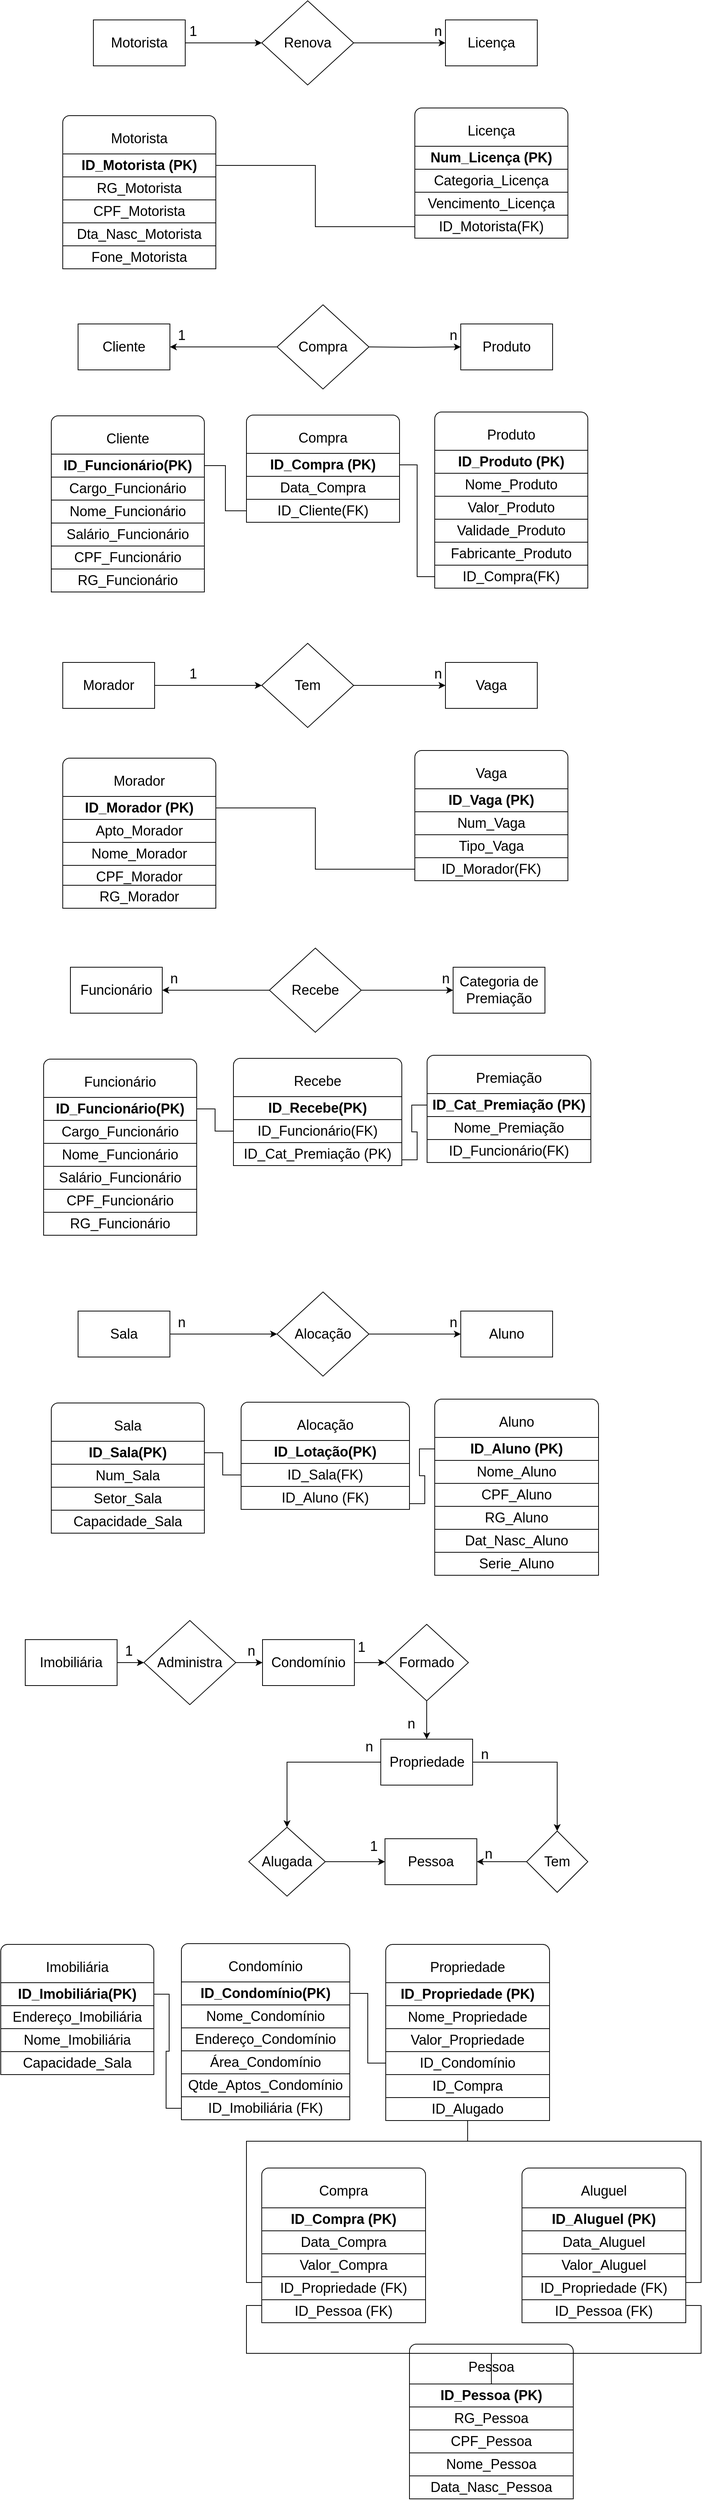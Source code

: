 <mxfile version="20.8.5" type="device"><diagram id="yc-bAd2j6T0Gb1hcPzrV" name="Página-1"><mxGraphModel dx="1363" dy="880" grid="1" gridSize="10" guides="1" tooltips="1" connect="1" arrows="1" fold="1" page="1" pageScale="1" pageWidth="827" pageHeight="1169" math="0" shadow="0"><root><mxCell id="0"/><mxCell id="1" parent="0"/><mxCell id="oJYGrLSjRAJ2tkIGQsOx-6" value="" style="edgeStyle=orthogonalEdgeStyle;rounded=0;orthogonalLoop=1;jettySize=auto;html=1;fontSize=18;" edge="1" parent="1" source="oJYGrLSjRAJ2tkIGQsOx-1" target="oJYGrLSjRAJ2tkIGQsOx-5"><mxGeometry relative="1" as="geometry"/></mxCell><mxCell id="oJYGrLSjRAJ2tkIGQsOx-1" value="&lt;font style=&quot;font-size: 18px;&quot;&gt;Motorista&lt;/font&gt;" style="rounded=0;whiteSpace=wrap;html=1;" vertex="1" parent="1"><mxGeometry x="140" y="165" width="120" height="60" as="geometry"/></mxCell><mxCell id="oJYGrLSjRAJ2tkIGQsOx-8" value="" style="edgeStyle=orthogonalEdgeStyle;rounded=0;orthogonalLoop=1;jettySize=auto;html=1;fontSize=18;" edge="1" parent="1" source="oJYGrLSjRAJ2tkIGQsOx-5" target="oJYGrLSjRAJ2tkIGQsOx-7"><mxGeometry relative="1" as="geometry"/></mxCell><mxCell id="oJYGrLSjRAJ2tkIGQsOx-5" value="&lt;font style=&quot;font-size: 18px;&quot;&gt;Renova&lt;/font&gt;" style="rhombus;whiteSpace=wrap;html=1;rounded=0;" vertex="1" parent="1"><mxGeometry x="360" y="140" width="120" height="110" as="geometry"/></mxCell><mxCell id="oJYGrLSjRAJ2tkIGQsOx-7" value="&lt;font style=&quot;font-size: 18px;&quot;&gt;Licença&lt;/font&gt;" style="whiteSpace=wrap;html=1;rounded=0;" vertex="1" parent="1"><mxGeometry x="600" y="165" width="120" height="60" as="geometry"/></mxCell><mxCell id="oJYGrLSjRAJ2tkIGQsOx-9" value="1" style="text;html=1;align=center;verticalAlign=middle;resizable=0;points=[];autosize=1;strokeColor=none;fillColor=none;fontSize=18;" vertex="1" parent="1"><mxGeometry x="255" y="160" width="30" height="40" as="geometry"/></mxCell><mxCell id="oJYGrLSjRAJ2tkIGQsOx-10" value="n" style="text;html=1;align=center;verticalAlign=middle;resizable=0;points=[];autosize=1;strokeColor=none;fillColor=none;fontSize=18;" vertex="1" parent="1"><mxGeometry x="575" y="160" width="30" height="40" as="geometry"/></mxCell><mxCell id="oJYGrLSjRAJ2tkIGQsOx-11" value="Motorista" style="rounded=1;whiteSpace=wrap;html=1;fontSize=18;" vertex="1" parent="1"><mxGeometry x="100" y="290" width="200" height="60" as="geometry"/></mxCell><mxCell id="oJYGrLSjRAJ2tkIGQsOx-24" style="edgeStyle=orthogonalEdgeStyle;rounded=0;orthogonalLoop=1;jettySize=auto;html=1;entryX=0;entryY=0.5;entryDx=0;entryDy=0;fontSize=18;endArrow=none;endFill=0;" edge="1" parent="1" source="oJYGrLSjRAJ2tkIGQsOx-12" target="oJYGrLSjRAJ2tkIGQsOx-22"><mxGeometry relative="1" as="geometry"/></mxCell><mxCell id="oJYGrLSjRAJ2tkIGQsOx-12" value="&lt;b&gt;ID_Motorista (PK)&lt;/b&gt;" style="rounded=0;whiteSpace=wrap;html=1;fontSize=18;" vertex="1" parent="1"><mxGeometry x="100" y="340" width="200" height="30" as="geometry"/></mxCell><mxCell id="oJYGrLSjRAJ2tkIGQsOx-13" value="RG_Motorista" style="rounded=0;whiteSpace=wrap;html=1;fontSize=18;" vertex="1" parent="1"><mxGeometry x="100" y="370" width="200" height="30" as="geometry"/></mxCell><mxCell id="oJYGrLSjRAJ2tkIGQsOx-14" value="CPF_Motorista" style="rounded=0;whiteSpace=wrap;html=1;fontSize=18;" vertex="1" parent="1"><mxGeometry x="100" y="400" width="200" height="30" as="geometry"/></mxCell><mxCell id="oJYGrLSjRAJ2tkIGQsOx-15" value="Dta_Nasc_Motorista" style="rounded=0;whiteSpace=wrap;html=1;fontSize=18;" vertex="1" parent="1"><mxGeometry x="100" y="430" width="200" height="30" as="geometry"/></mxCell><mxCell id="oJYGrLSjRAJ2tkIGQsOx-16" value="Fone_Motorista" style="rounded=0;whiteSpace=wrap;html=1;fontSize=18;" vertex="1" parent="1"><mxGeometry x="100" y="460" width="200" height="30" as="geometry"/></mxCell><mxCell id="oJYGrLSjRAJ2tkIGQsOx-18" value="Licença" style="rounded=1;whiteSpace=wrap;html=1;fontSize=18;" vertex="1" parent="1"><mxGeometry x="560" y="280" width="200" height="60" as="geometry"/></mxCell><mxCell id="oJYGrLSjRAJ2tkIGQsOx-19" value="&lt;b&gt;Num_Licença (PK)&lt;/b&gt;" style="rounded=0;whiteSpace=wrap;html=1;fontSize=18;" vertex="1" parent="1"><mxGeometry x="560" y="330" width="200" height="30" as="geometry"/></mxCell><mxCell id="oJYGrLSjRAJ2tkIGQsOx-20" value="Categoria_Licença" style="rounded=0;whiteSpace=wrap;html=1;fontSize=18;" vertex="1" parent="1"><mxGeometry x="560" y="360" width="200" height="30" as="geometry"/></mxCell><mxCell id="oJYGrLSjRAJ2tkIGQsOx-21" value="Vencimento_Licença" style="rounded=0;whiteSpace=wrap;html=1;fontSize=18;" vertex="1" parent="1"><mxGeometry x="560" y="390" width="200" height="30" as="geometry"/></mxCell><mxCell id="oJYGrLSjRAJ2tkIGQsOx-22" value="ID_Motorista(FK)" style="rounded=0;whiteSpace=wrap;html=1;fontSize=18;" vertex="1" parent="1"><mxGeometry x="560" y="420" width="200" height="30" as="geometry"/></mxCell><mxCell id="oJYGrLSjRAJ2tkIGQsOx-25" value="" style="edgeStyle=orthogonalEdgeStyle;rounded=0;orthogonalLoop=1;jettySize=auto;html=1;fontSize=18;" edge="1" parent="1" source="oJYGrLSjRAJ2tkIGQsOx-26" target="oJYGrLSjRAJ2tkIGQsOx-28"><mxGeometry relative="1" as="geometry"/></mxCell><mxCell id="oJYGrLSjRAJ2tkIGQsOx-26" value="&lt;font style=&quot;font-size: 18px;&quot;&gt;Morador&lt;/font&gt;" style="rounded=0;whiteSpace=wrap;html=1;" vertex="1" parent="1"><mxGeometry x="100" y="1004" width="120" height="60" as="geometry"/></mxCell><mxCell id="oJYGrLSjRAJ2tkIGQsOx-27" value="" style="edgeStyle=orthogonalEdgeStyle;rounded=0;orthogonalLoop=1;jettySize=auto;html=1;fontSize=18;" edge="1" parent="1" source="oJYGrLSjRAJ2tkIGQsOx-28" target="oJYGrLSjRAJ2tkIGQsOx-29"><mxGeometry relative="1" as="geometry"/></mxCell><mxCell id="oJYGrLSjRAJ2tkIGQsOx-28" value="&lt;font style=&quot;font-size: 18px;&quot;&gt;Tem&lt;/font&gt;" style="rhombus;whiteSpace=wrap;html=1;rounded=0;" vertex="1" parent="1"><mxGeometry x="360" y="979" width="120" height="110" as="geometry"/></mxCell><mxCell id="oJYGrLSjRAJ2tkIGQsOx-29" value="&lt;font style=&quot;font-size: 18px;&quot;&gt;Vaga&lt;/font&gt;" style="whiteSpace=wrap;html=1;rounded=0;" vertex="1" parent="1"><mxGeometry x="600" y="1004" width="120" height="60" as="geometry"/></mxCell><mxCell id="oJYGrLSjRAJ2tkIGQsOx-30" value="1" style="text;html=1;align=center;verticalAlign=middle;resizable=0;points=[];autosize=1;strokeColor=none;fillColor=none;fontSize=18;" vertex="1" parent="1"><mxGeometry x="255" y="999" width="30" height="40" as="geometry"/></mxCell><mxCell id="oJYGrLSjRAJ2tkIGQsOx-31" value="n" style="text;html=1;align=center;verticalAlign=middle;resizable=0;points=[];autosize=1;strokeColor=none;fillColor=none;fontSize=18;" vertex="1" parent="1"><mxGeometry x="575" y="999" width="30" height="40" as="geometry"/></mxCell><mxCell id="oJYGrLSjRAJ2tkIGQsOx-32" value="Morador" style="rounded=1;whiteSpace=wrap;html=1;fontSize=18;" vertex="1" parent="1"><mxGeometry x="100" y="1129" width="200" height="60" as="geometry"/></mxCell><mxCell id="oJYGrLSjRAJ2tkIGQsOx-33" style="edgeStyle=orthogonalEdgeStyle;rounded=0;orthogonalLoop=1;jettySize=auto;html=1;entryX=0;entryY=0.5;entryDx=0;entryDy=0;fontSize=18;endArrow=none;endFill=0;" edge="1" parent="1" source="oJYGrLSjRAJ2tkIGQsOx-34" target="oJYGrLSjRAJ2tkIGQsOx-43"><mxGeometry relative="1" as="geometry"/></mxCell><mxCell id="oJYGrLSjRAJ2tkIGQsOx-34" value="&lt;b&gt;ID_Morador (PK)&lt;/b&gt;" style="rounded=0;whiteSpace=wrap;html=1;fontSize=18;" vertex="1" parent="1"><mxGeometry x="100" y="1179" width="200" height="30" as="geometry"/></mxCell><mxCell id="oJYGrLSjRAJ2tkIGQsOx-35" value="Apto_Morador" style="rounded=0;whiteSpace=wrap;html=1;fontSize=18;" vertex="1" parent="1"><mxGeometry x="100" y="1209" width="200" height="30" as="geometry"/></mxCell><mxCell id="oJYGrLSjRAJ2tkIGQsOx-36" value="Nome_Morador" style="rounded=0;whiteSpace=wrap;html=1;fontSize=18;" vertex="1" parent="1"><mxGeometry x="100" y="1239" width="200" height="30" as="geometry"/></mxCell><mxCell id="oJYGrLSjRAJ2tkIGQsOx-37" value="CPF_Morador" style="rounded=0;whiteSpace=wrap;html=1;fontSize=18;" vertex="1" parent="1"><mxGeometry x="100" y="1269" width="200" height="30" as="geometry"/></mxCell><mxCell id="oJYGrLSjRAJ2tkIGQsOx-39" value="Vaga" style="rounded=1;whiteSpace=wrap;html=1;fontSize=18;" vertex="1" parent="1"><mxGeometry x="560" y="1119" width="200" height="60" as="geometry"/></mxCell><mxCell id="oJYGrLSjRAJ2tkIGQsOx-40" value="&lt;b&gt;ID_Vaga (PK)&lt;/b&gt;" style="rounded=0;whiteSpace=wrap;html=1;fontSize=18;" vertex="1" parent="1"><mxGeometry x="560" y="1169" width="200" height="30" as="geometry"/></mxCell><mxCell id="oJYGrLSjRAJ2tkIGQsOx-41" value="Num_Vaga" style="rounded=0;whiteSpace=wrap;html=1;fontSize=18;" vertex="1" parent="1"><mxGeometry x="560" y="1199" width="200" height="30" as="geometry"/></mxCell><mxCell id="oJYGrLSjRAJ2tkIGQsOx-42" value="Tipo_Vaga" style="rounded=0;whiteSpace=wrap;html=1;fontSize=18;" vertex="1" parent="1"><mxGeometry x="560" y="1229" width="200" height="30" as="geometry"/></mxCell><mxCell id="oJYGrLSjRAJ2tkIGQsOx-43" value="ID_Morador(FK)" style="rounded=0;whiteSpace=wrap;html=1;fontSize=18;" vertex="1" parent="1"><mxGeometry x="560" y="1259" width="200" height="30" as="geometry"/></mxCell><mxCell id="oJYGrLSjRAJ2tkIGQsOx-46" value="RG_Morador" style="rounded=0;whiteSpace=wrap;html=1;fontSize=18;" vertex="1" parent="1"><mxGeometry x="100" y="1295" width="200" height="30" as="geometry"/></mxCell><mxCell id="oJYGrLSjRAJ2tkIGQsOx-66" value="" style="edgeStyle=orthogonalEdgeStyle;rounded=0;orthogonalLoop=1;jettySize=auto;html=1;fontSize=18;startArrow=classic;startFill=1;endArrow=none;endFill=0;" edge="1" parent="1" source="oJYGrLSjRAJ2tkIGQsOx-67" target="oJYGrLSjRAJ2tkIGQsOx-69"><mxGeometry relative="1" as="geometry"/></mxCell><mxCell id="oJYGrLSjRAJ2tkIGQsOx-67" value="&lt;font style=&quot;font-size: 18px;&quot;&gt;Funcionário&lt;/font&gt;" style="rounded=0;whiteSpace=wrap;html=1;" vertex="1" parent="1"><mxGeometry x="110" y="1402" width="120" height="60" as="geometry"/></mxCell><mxCell id="oJYGrLSjRAJ2tkIGQsOx-68" value="" style="edgeStyle=orthogonalEdgeStyle;rounded=0;orthogonalLoop=1;jettySize=auto;html=1;fontSize=18;" edge="1" parent="1" source="oJYGrLSjRAJ2tkIGQsOx-69" target="oJYGrLSjRAJ2tkIGQsOx-70"><mxGeometry relative="1" as="geometry"/></mxCell><mxCell id="oJYGrLSjRAJ2tkIGQsOx-69" value="&lt;span style=&quot;font-size: 18px;&quot;&gt;Recebe&lt;/span&gt;" style="rhombus;whiteSpace=wrap;html=1;rounded=0;" vertex="1" parent="1"><mxGeometry x="370" y="1377" width="120" height="110" as="geometry"/></mxCell><mxCell id="oJYGrLSjRAJ2tkIGQsOx-70" value="&lt;font style=&quot;font-size: 18px;&quot;&gt;Categoria de Premiação&lt;/font&gt;" style="whiteSpace=wrap;html=1;rounded=0;" vertex="1" parent="1"><mxGeometry x="610" y="1402" width="120" height="60" as="geometry"/></mxCell><mxCell id="oJYGrLSjRAJ2tkIGQsOx-71" value="n" style="text;html=1;align=center;verticalAlign=middle;resizable=0;points=[];autosize=1;strokeColor=none;fillColor=none;fontSize=18;" vertex="1" parent="1"><mxGeometry x="230" y="1397" width="30" height="40" as="geometry"/></mxCell><mxCell id="oJYGrLSjRAJ2tkIGQsOx-72" value="n" style="text;html=1;align=center;verticalAlign=middle;resizable=0;points=[];autosize=1;strokeColor=none;fillColor=none;fontSize=18;" vertex="1" parent="1"><mxGeometry x="585" y="1397" width="30" height="40" as="geometry"/></mxCell><mxCell id="oJYGrLSjRAJ2tkIGQsOx-73" value="Funcionário" style="rounded=1;whiteSpace=wrap;html=1;fontSize=18;" vertex="1" parent="1"><mxGeometry x="75" y="1522" width="200" height="60" as="geometry"/></mxCell><mxCell id="oJYGrLSjRAJ2tkIGQsOx-96" style="edgeStyle=orthogonalEdgeStyle;rounded=0;orthogonalLoop=1;jettySize=auto;html=1;fontSize=18;endArrow=none;endFill=0;" edge="1" parent="1" source="oJYGrLSjRAJ2tkIGQsOx-75" target="oJYGrLSjRAJ2tkIGQsOx-92"><mxGeometry relative="1" as="geometry"/></mxCell><mxCell id="oJYGrLSjRAJ2tkIGQsOx-75" value="&lt;b&gt;ID_Funcionário(PK)&lt;/b&gt;" style="rounded=0;whiteSpace=wrap;html=1;fontSize=18;" vertex="1" parent="1"><mxGeometry x="75" y="1572" width="200" height="30" as="geometry"/></mxCell><mxCell id="oJYGrLSjRAJ2tkIGQsOx-76" value="Cargo_Funcionário" style="rounded=0;whiteSpace=wrap;html=1;fontSize=18;" vertex="1" parent="1"><mxGeometry x="75" y="1602" width="200" height="30" as="geometry"/></mxCell><mxCell id="oJYGrLSjRAJ2tkIGQsOx-77" value="Nome_Funcionário" style="rounded=0;whiteSpace=wrap;html=1;fontSize=18;" vertex="1" parent="1"><mxGeometry x="75" y="1632" width="200" height="30" as="geometry"/></mxCell><mxCell id="oJYGrLSjRAJ2tkIGQsOx-78" value="Salário_Funcionário" style="rounded=0;whiteSpace=wrap;html=1;fontSize=18;" vertex="1" parent="1"><mxGeometry x="75" y="1662" width="200" height="30" as="geometry"/></mxCell><mxCell id="oJYGrLSjRAJ2tkIGQsOx-79" value="Premiação" style="rounded=1;whiteSpace=wrap;html=1;fontSize=18;" vertex="1" parent="1"><mxGeometry x="576" y="1517" width="214" height="60" as="geometry"/></mxCell><mxCell id="oJYGrLSjRAJ2tkIGQsOx-126" style="edgeStyle=orthogonalEdgeStyle;rounded=0;orthogonalLoop=1;jettySize=auto;html=1;entryX=1;entryY=0.75;entryDx=0;entryDy=0;fontSize=18;startArrow=none;startFill=0;endArrow=none;endFill=0;" edge="1" parent="1" source="oJYGrLSjRAJ2tkIGQsOx-80" target="oJYGrLSjRAJ2tkIGQsOx-93"><mxGeometry relative="1" as="geometry"/></mxCell><mxCell id="oJYGrLSjRAJ2tkIGQsOx-80" value="&lt;b&gt;ID_Cat_Premiação (PK)&lt;/b&gt;" style="rounded=0;whiteSpace=wrap;html=1;fontSize=18;" vertex="1" parent="1"><mxGeometry x="576" y="1567" width="214" height="30" as="geometry"/></mxCell><mxCell id="oJYGrLSjRAJ2tkIGQsOx-81" value="Nome_Premiação" style="rounded=0;whiteSpace=wrap;html=1;fontSize=18;" vertex="1" parent="1"><mxGeometry x="576" y="1597" width="214" height="30" as="geometry"/></mxCell><mxCell id="oJYGrLSjRAJ2tkIGQsOx-83" value="ID_Funcionário(FK)" style="rounded=0;whiteSpace=wrap;html=1;fontSize=18;" vertex="1" parent="1"><mxGeometry x="576" y="1627" width="214" height="30" as="geometry"/></mxCell><mxCell id="oJYGrLSjRAJ2tkIGQsOx-85" value="RG_Funcionário" style="rounded=0;whiteSpace=wrap;html=1;fontSize=18;" vertex="1" parent="1"><mxGeometry x="75" y="1722" width="200" height="30" as="geometry"/></mxCell><mxCell id="oJYGrLSjRAJ2tkIGQsOx-86" value="CPF_Funcionário" style="rounded=0;whiteSpace=wrap;html=1;fontSize=18;" vertex="1" parent="1"><mxGeometry x="75" y="1692" width="200" height="30" as="geometry"/></mxCell><mxCell id="oJYGrLSjRAJ2tkIGQsOx-88" value="Recebe" style="rounded=1;whiteSpace=wrap;html=1;fontSize=18;" vertex="1" parent="1"><mxGeometry x="323" y="1521" width="220" height="60" as="geometry"/></mxCell><mxCell id="oJYGrLSjRAJ2tkIGQsOx-91" value="&lt;b&gt;ID_Recebe(PK)&lt;/b&gt;" style="rounded=0;whiteSpace=wrap;html=1;fontSize=18;" vertex="1" parent="1"><mxGeometry x="323" y="1571" width="220" height="30" as="geometry"/></mxCell><mxCell id="oJYGrLSjRAJ2tkIGQsOx-92" value="ID_Funcionário(FK)" style="rounded=0;whiteSpace=wrap;html=1;fontSize=18;" vertex="1" parent="1"><mxGeometry x="323" y="1601" width="220" height="30" as="geometry"/></mxCell><mxCell id="oJYGrLSjRAJ2tkIGQsOx-93" value="&lt;span style=&quot;border-color: var(--border-color);&quot;&gt;ID_Cat_Premiação (PK)&lt;/span&gt;" style="rounded=0;whiteSpace=wrap;html=1;fontSize=18;" vertex="1" parent="1"><mxGeometry x="323" y="1631" width="220" height="30" as="geometry"/></mxCell><mxCell id="oJYGrLSjRAJ2tkIGQsOx-95" style="edgeStyle=orthogonalEdgeStyle;rounded=0;orthogonalLoop=1;jettySize=auto;html=1;exitX=0;exitY=0.25;exitDx=0;exitDy=0;entryX=0;entryY=0.5;entryDx=0;entryDy=0;fontSize=18;endArrow=none;endFill=0;" edge="1" parent="1" source="oJYGrLSjRAJ2tkIGQsOx-92" target="oJYGrLSjRAJ2tkIGQsOx-92"><mxGeometry relative="1" as="geometry"/></mxCell><mxCell id="oJYGrLSjRAJ2tkIGQsOx-99" value="" style="edgeStyle=orthogonalEdgeStyle;rounded=0;orthogonalLoop=1;jettySize=auto;html=1;fontSize=18;startArrow=classic;startFill=1;endArrow=none;endFill=0;" edge="1" parent="1" source="oJYGrLSjRAJ2tkIGQsOx-100"><mxGeometry relative="1" as="geometry"><mxPoint x="380" y="592" as="targetPoint"/></mxGeometry></mxCell><mxCell id="oJYGrLSjRAJ2tkIGQsOx-100" value="&lt;font style=&quot;font-size: 18px;&quot;&gt;Cliente&lt;/font&gt;" style="rounded=0;whiteSpace=wrap;html=1;" vertex="1" parent="1"><mxGeometry x="120" y="562" width="120" height="60" as="geometry"/></mxCell><mxCell id="oJYGrLSjRAJ2tkIGQsOx-101" value="" style="edgeStyle=orthogonalEdgeStyle;rounded=0;orthogonalLoop=1;jettySize=auto;html=1;fontSize=18;" edge="1" parent="1" target="oJYGrLSjRAJ2tkIGQsOx-102"><mxGeometry relative="1" as="geometry"><mxPoint x="500" y="592" as="sourcePoint"/></mxGeometry></mxCell><mxCell id="oJYGrLSjRAJ2tkIGQsOx-102" value="&lt;font style=&quot;font-size: 18px;&quot;&gt;Produto&lt;/font&gt;" style="whiteSpace=wrap;html=1;rounded=0;" vertex="1" parent="1"><mxGeometry x="620" y="562" width="120" height="60" as="geometry"/></mxCell><mxCell id="oJYGrLSjRAJ2tkIGQsOx-103" value="1" style="text;html=1;align=center;verticalAlign=middle;resizable=0;points=[];autosize=1;strokeColor=none;fillColor=none;fontSize=18;" vertex="1" parent="1"><mxGeometry x="240" y="557" width="30" height="40" as="geometry"/></mxCell><mxCell id="oJYGrLSjRAJ2tkIGQsOx-104" value="n" style="text;html=1;align=center;verticalAlign=middle;resizable=0;points=[];autosize=1;strokeColor=none;fillColor=none;fontSize=18;" vertex="1" parent="1"><mxGeometry x="595" y="557" width="30" height="40" as="geometry"/></mxCell><mxCell id="oJYGrLSjRAJ2tkIGQsOx-105" value="Cliente" style="rounded=1;whiteSpace=wrap;html=1;fontSize=18;" vertex="1" parent="1"><mxGeometry x="85" y="682" width="200" height="60" as="geometry"/></mxCell><mxCell id="oJYGrLSjRAJ2tkIGQsOx-132" style="edgeStyle=orthogonalEdgeStyle;rounded=0;orthogonalLoop=1;jettySize=auto;html=1;entryX=0;entryY=0.5;entryDx=0;entryDy=0;fontSize=18;startArrow=none;startFill=0;endArrow=none;endFill=0;" edge="1" parent="1" source="oJYGrLSjRAJ2tkIGQsOx-107" target="oJYGrLSjRAJ2tkIGQsOx-121"><mxGeometry relative="1" as="geometry"/></mxCell><mxCell id="oJYGrLSjRAJ2tkIGQsOx-107" value="&lt;b&gt;ID_Funcionário(PK)&lt;/b&gt;" style="rounded=0;whiteSpace=wrap;html=1;fontSize=18;" vertex="1" parent="1"><mxGeometry x="85" y="732" width="200" height="30" as="geometry"/></mxCell><mxCell id="oJYGrLSjRAJ2tkIGQsOx-108" value="Cargo_Funcionário" style="rounded=0;whiteSpace=wrap;html=1;fontSize=18;" vertex="1" parent="1"><mxGeometry x="85" y="762" width="200" height="30" as="geometry"/></mxCell><mxCell id="oJYGrLSjRAJ2tkIGQsOx-109" value="Nome_Funcionário" style="rounded=0;whiteSpace=wrap;html=1;fontSize=18;" vertex="1" parent="1"><mxGeometry x="85" y="792" width="200" height="30" as="geometry"/></mxCell><mxCell id="oJYGrLSjRAJ2tkIGQsOx-110" value="Salário_Funcionário" style="rounded=0;whiteSpace=wrap;html=1;fontSize=18;" vertex="1" parent="1"><mxGeometry x="85" y="822" width="200" height="30" as="geometry"/></mxCell><mxCell id="oJYGrLSjRAJ2tkIGQsOx-111" value="Produto" style="rounded=1;whiteSpace=wrap;html=1;fontSize=18;" vertex="1" parent="1"><mxGeometry x="586" y="677" width="200" height="60" as="geometry"/></mxCell><mxCell id="oJYGrLSjRAJ2tkIGQsOx-113" value="&lt;b&gt;ID_Produto (PK)&lt;/b&gt;" style="rounded=0;whiteSpace=wrap;html=1;fontSize=18;" vertex="1" parent="1"><mxGeometry x="586" y="727" width="200" height="30" as="geometry"/></mxCell><mxCell id="oJYGrLSjRAJ2tkIGQsOx-114" value="Nome_Produto" style="rounded=0;whiteSpace=wrap;html=1;fontSize=18;" vertex="1" parent="1"><mxGeometry x="586" y="757" width="200" height="30" as="geometry"/></mxCell><mxCell id="oJYGrLSjRAJ2tkIGQsOx-115" value="Valor_Produto" style="rounded=0;whiteSpace=wrap;html=1;fontSize=18;" vertex="1" parent="1"><mxGeometry x="586" y="787" width="200" height="30" as="geometry"/></mxCell><mxCell id="oJYGrLSjRAJ2tkIGQsOx-116" value="RG_Funcionário" style="rounded=0;whiteSpace=wrap;html=1;fontSize=18;" vertex="1" parent="1"><mxGeometry x="85" y="882" width="200" height="30" as="geometry"/></mxCell><mxCell id="oJYGrLSjRAJ2tkIGQsOx-117" value="CPF_Funcionário" style="rounded=0;whiteSpace=wrap;html=1;fontSize=18;" vertex="1" parent="1"><mxGeometry x="85" y="852" width="200" height="30" as="geometry"/></mxCell><mxCell id="oJYGrLSjRAJ2tkIGQsOx-118" value="Compra" style="rounded=1;whiteSpace=wrap;html=1;fontSize=18;" vertex="1" parent="1"><mxGeometry x="340" y="681" width="200" height="60" as="geometry"/></mxCell><mxCell id="oJYGrLSjRAJ2tkIGQsOx-133" style="edgeStyle=orthogonalEdgeStyle;rounded=0;orthogonalLoop=1;jettySize=auto;html=1;entryX=0;entryY=0.5;entryDx=0;entryDy=0;fontSize=18;startArrow=none;startFill=0;endArrow=none;endFill=0;" edge="1" parent="1" source="oJYGrLSjRAJ2tkIGQsOx-119" target="oJYGrLSjRAJ2tkIGQsOx-131"><mxGeometry relative="1" as="geometry"/></mxCell><mxCell id="oJYGrLSjRAJ2tkIGQsOx-119" value="&lt;b&gt;ID_Compra (PK)&lt;/b&gt;" style="rounded=0;whiteSpace=wrap;html=1;fontSize=18;" vertex="1" parent="1"><mxGeometry x="340" y="731" width="200" height="30" as="geometry"/></mxCell><mxCell id="oJYGrLSjRAJ2tkIGQsOx-120" value="Data_Compra" style="rounded=0;whiteSpace=wrap;html=1;fontSize=18;" vertex="1" parent="1"><mxGeometry x="340" y="761" width="200" height="30" as="geometry"/></mxCell><mxCell id="oJYGrLSjRAJ2tkIGQsOx-121" value="ID_Cliente(FK)" style="rounded=0;whiteSpace=wrap;html=1;fontSize=18;" vertex="1" parent="1"><mxGeometry x="340" y="791" width="200" height="30" as="geometry"/></mxCell><mxCell id="oJYGrLSjRAJ2tkIGQsOx-122" style="edgeStyle=orthogonalEdgeStyle;rounded=0;orthogonalLoop=1;jettySize=auto;html=1;exitX=0;exitY=0.25;exitDx=0;exitDy=0;entryX=0;entryY=0.5;entryDx=0;entryDy=0;fontSize=18;endArrow=none;endFill=0;" edge="1" parent="1" source="oJYGrLSjRAJ2tkIGQsOx-120" target="oJYGrLSjRAJ2tkIGQsOx-120"><mxGeometry relative="1" as="geometry"/></mxCell><mxCell id="oJYGrLSjRAJ2tkIGQsOx-123" value="&lt;span style=&quot;font-size: 18px;&quot;&gt;Compra&lt;/span&gt;" style="rhombus;whiteSpace=wrap;html=1;rounded=0;" vertex="1" parent="1"><mxGeometry x="380" y="537" width="120" height="110" as="geometry"/></mxCell><mxCell id="oJYGrLSjRAJ2tkIGQsOx-127" value="Validade_Produto" style="rounded=0;whiteSpace=wrap;html=1;fontSize=18;" vertex="1" parent="1"><mxGeometry x="586" y="817" width="200" height="30" as="geometry"/></mxCell><mxCell id="oJYGrLSjRAJ2tkIGQsOx-128" value="Fabricante_Produto" style="rounded=0;whiteSpace=wrap;html=1;fontSize=18;" vertex="1" parent="1"><mxGeometry x="586" y="847" width="200" height="30" as="geometry"/></mxCell><mxCell id="oJYGrLSjRAJ2tkIGQsOx-131" value="ID_Compra(FK)" style="rounded=0;whiteSpace=wrap;html=1;fontSize=18;" vertex="1" parent="1"><mxGeometry x="586" y="877" width="200" height="30" as="geometry"/></mxCell><mxCell id="oJYGrLSjRAJ2tkIGQsOx-134" value="" style="edgeStyle=orthogonalEdgeStyle;rounded=0;orthogonalLoop=1;jettySize=auto;html=1;fontSize=18;startArrow=none;startFill=0;endArrow=classic;endFill=1;" edge="1" parent="1" source="oJYGrLSjRAJ2tkIGQsOx-135" target="oJYGrLSjRAJ2tkIGQsOx-137"><mxGeometry relative="1" as="geometry"/></mxCell><mxCell id="oJYGrLSjRAJ2tkIGQsOx-135" value="&lt;font style=&quot;font-size: 18px;&quot;&gt;Sala&lt;/font&gt;" style="rounded=0;whiteSpace=wrap;html=1;" vertex="1" parent="1"><mxGeometry x="120" y="1851" width="120" height="60" as="geometry"/></mxCell><mxCell id="oJYGrLSjRAJ2tkIGQsOx-136" value="" style="edgeStyle=orthogonalEdgeStyle;rounded=0;orthogonalLoop=1;jettySize=auto;html=1;fontSize=18;" edge="1" parent="1" source="oJYGrLSjRAJ2tkIGQsOx-137" target="oJYGrLSjRAJ2tkIGQsOx-138"><mxGeometry relative="1" as="geometry"/></mxCell><mxCell id="oJYGrLSjRAJ2tkIGQsOx-137" value="&lt;span style=&quot;font-size: 18px;&quot;&gt;Alocação&lt;/span&gt;" style="rhombus;whiteSpace=wrap;html=1;rounded=0;" vertex="1" parent="1"><mxGeometry x="380" y="1826" width="120" height="110" as="geometry"/></mxCell><mxCell id="oJYGrLSjRAJ2tkIGQsOx-138" value="&lt;font style=&quot;font-size: 18px;&quot;&gt;Aluno&lt;/font&gt;" style="whiteSpace=wrap;html=1;rounded=0;" vertex="1" parent="1"><mxGeometry x="620" y="1851" width="120" height="60" as="geometry"/></mxCell><mxCell id="oJYGrLSjRAJ2tkIGQsOx-139" value="n" style="text;html=1;align=center;verticalAlign=middle;resizable=0;points=[];autosize=1;strokeColor=none;fillColor=none;fontSize=18;" vertex="1" parent="1"><mxGeometry x="240" y="1846" width="30" height="40" as="geometry"/></mxCell><mxCell id="oJYGrLSjRAJ2tkIGQsOx-140" value="n" style="text;html=1;align=center;verticalAlign=middle;resizable=0;points=[];autosize=1;strokeColor=none;fillColor=none;fontSize=18;" vertex="1" parent="1"><mxGeometry x="595" y="1846" width="30" height="40" as="geometry"/></mxCell><mxCell id="oJYGrLSjRAJ2tkIGQsOx-141" value="Sala" style="rounded=1;whiteSpace=wrap;html=1;fontSize=18;" vertex="1" parent="1"><mxGeometry x="85" y="1971" width="200" height="60" as="geometry"/></mxCell><mxCell id="oJYGrLSjRAJ2tkIGQsOx-142" style="edgeStyle=orthogonalEdgeStyle;rounded=0;orthogonalLoop=1;jettySize=auto;html=1;fontSize=18;endArrow=none;endFill=0;" edge="1" parent="1" source="oJYGrLSjRAJ2tkIGQsOx-143" target="oJYGrLSjRAJ2tkIGQsOx-156"><mxGeometry relative="1" as="geometry"/></mxCell><mxCell id="oJYGrLSjRAJ2tkIGQsOx-143" value="&lt;b&gt;ID_Sala(PK)&lt;/b&gt;" style="rounded=0;whiteSpace=wrap;html=1;fontSize=18;" vertex="1" parent="1"><mxGeometry x="85" y="2021" width="200" height="30" as="geometry"/></mxCell><mxCell id="oJYGrLSjRAJ2tkIGQsOx-144" value="Num_Sala" style="rounded=0;whiteSpace=wrap;html=1;fontSize=18;" vertex="1" parent="1"><mxGeometry x="85" y="2051" width="200" height="30" as="geometry"/></mxCell><mxCell id="oJYGrLSjRAJ2tkIGQsOx-145" value="Setor_Sala" style="rounded=0;whiteSpace=wrap;html=1;fontSize=18;" vertex="1" parent="1"><mxGeometry x="85" y="2081" width="200" height="30" as="geometry"/></mxCell><mxCell id="oJYGrLSjRAJ2tkIGQsOx-147" value="Aluno" style="rounded=1;whiteSpace=wrap;html=1;fontSize=18;" vertex="1" parent="1"><mxGeometry x="586" y="1966" width="214" height="60" as="geometry"/></mxCell><mxCell id="oJYGrLSjRAJ2tkIGQsOx-148" style="edgeStyle=orthogonalEdgeStyle;rounded=0;orthogonalLoop=1;jettySize=auto;html=1;entryX=1;entryY=0.75;entryDx=0;entryDy=0;fontSize=18;startArrow=none;startFill=0;endArrow=none;endFill=0;" edge="1" parent="1" source="oJYGrLSjRAJ2tkIGQsOx-149" target="oJYGrLSjRAJ2tkIGQsOx-157"><mxGeometry relative="1" as="geometry"/></mxCell><mxCell id="oJYGrLSjRAJ2tkIGQsOx-149" value="&lt;b&gt;ID_Aluno (PK)&lt;/b&gt;" style="rounded=0;whiteSpace=wrap;html=1;fontSize=18;" vertex="1" parent="1"><mxGeometry x="586" y="2016" width="214" height="30" as="geometry"/></mxCell><mxCell id="oJYGrLSjRAJ2tkIGQsOx-150" value="Nome_Aluno" style="rounded=0;whiteSpace=wrap;html=1;fontSize=18;" vertex="1" parent="1"><mxGeometry x="586" y="2046" width="214" height="30" as="geometry"/></mxCell><mxCell id="oJYGrLSjRAJ2tkIGQsOx-151" value="CPF_Aluno" style="rounded=0;whiteSpace=wrap;html=1;fontSize=18;" vertex="1" parent="1"><mxGeometry x="586" y="2076" width="214" height="30" as="geometry"/></mxCell><mxCell id="oJYGrLSjRAJ2tkIGQsOx-154" value="Alocação" style="rounded=1;whiteSpace=wrap;html=1;fontSize=18;" vertex="1" parent="1"><mxGeometry x="333" y="1970" width="220" height="60" as="geometry"/></mxCell><mxCell id="oJYGrLSjRAJ2tkIGQsOx-155" value="&lt;b&gt;ID_Lotação(PK)&lt;/b&gt;" style="rounded=0;whiteSpace=wrap;html=1;fontSize=18;" vertex="1" parent="1"><mxGeometry x="333" y="2020" width="220" height="30" as="geometry"/></mxCell><mxCell id="oJYGrLSjRAJ2tkIGQsOx-156" value="ID_Sala(FK)" style="rounded=0;whiteSpace=wrap;html=1;fontSize=18;" vertex="1" parent="1"><mxGeometry x="333" y="2050" width="220" height="30" as="geometry"/></mxCell><mxCell id="oJYGrLSjRAJ2tkIGQsOx-157" value="&lt;span style=&quot;border-color: var(--border-color);&quot;&gt;ID_Aluno (FK)&lt;/span&gt;" style="rounded=0;whiteSpace=wrap;html=1;fontSize=18;" vertex="1" parent="1"><mxGeometry x="333" y="2080" width="220" height="30" as="geometry"/></mxCell><mxCell id="oJYGrLSjRAJ2tkIGQsOx-158" style="edgeStyle=orthogonalEdgeStyle;rounded=0;orthogonalLoop=1;jettySize=auto;html=1;exitX=0;exitY=0.25;exitDx=0;exitDy=0;entryX=0;entryY=0.5;entryDx=0;entryDy=0;fontSize=18;endArrow=none;endFill=0;" edge="1" parent="1" source="oJYGrLSjRAJ2tkIGQsOx-156" target="oJYGrLSjRAJ2tkIGQsOx-156"><mxGeometry relative="1" as="geometry"/></mxCell><mxCell id="oJYGrLSjRAJ2tkIGQsOx-159" value="Capacidade_Sala" style="rounded=0;whiteSpace=wrap;html=1;fontSize=18;" vertex="1" parent="1"><mxGeometry x="85" y="2111" width="200" height="30" as="geometry"/></mxCell><mxCell id="oJYGrLSjRAJ2tkIGQsOx-161" value="RG_Aluno" style="rounded=0;whiteSpace=wrap;html=1;fontSize=18;" vertex="1" parent="1"><mxGeometry x="586" y="2106" width="214" height="30" as="geometry"/></mxCell><mxCell id="oJYGrLSjRAJ2tkIGQsOx-162" value="Dat_Nasc_Aluno" style="rounded=0;whiteSpace=wrap;html=1;fontSize=18;" vertex="1" parent="1"><mxGeometry x="586" y="2136" width="214" height="30" as="geometry"/></mxCell><mxCell id="oJYGrLSjRAJ2tkIGQsOx-163" value="Serie_Aluno" style="rounded=0;whiteSpace=wrap;html=1;fontSize=18;" vertex="1" parent="1"><mxGeometry x="586" y="2166" width="214" height="30" as="geometry"/></mxCell><mxCell id="oJYGrLSjRAJ2tkIGQsOx-164" value="" style="edgeStyle=orthogonalEdgeStyle;rounded=0;orthogonalLoop=1;jettySize=auto;html=1;fontSize=18;startArrow=none;startFill=0;endArrow=classic;endFill=1;" edge="1" parent="1" source="oJYGrLSjRAJ2tkIGQsOx-165" target="oJYGrLSjRAJ2tkIGQsOx-167"><mxGeometry relative="1" as="geometry"/></mxCell><mxCell id="oJYGrLSjRAJ2tkIGQsOx-165" value="&lt;font style=&quot;font-size: 18px;&quot;&gt;Imobiliária&lt;/font&gt;" style="rounded=0;whiteSpace=wrap;html=1;" vertex="1" parent="1"><mxGeometry x="51" y="2280" width="120" height="60" as="geometry"/></mxCell><mxCell id="oJYGrLSjRAJ2tkIGQsOx-166" value="" style="edgeStyle=orthogonalEdgeStyle;rounded=0;orthogonalLoop=1;jettySize=auto;html=1;fontSize=18;" edge="1" parent="1" source="oJYGrLSjRAJ2tkIGQsOx-167" target="oJYGrLSjRAJ2tkIGQsOx-168"><mxGeometry relative="1" as="geometry"/></mxCell><mxCell id="oJYGrLSjRAJ2tkIGQsOx-167" value="&lt;span style=&quot;font-size: 18px;&quot;&gt;Administra&lt;/span&gt;" style="rhombus;whiteSpace=wrap;html=1;rounded=0;" vertex="1" parent="1"><mxGeometry x="206" y="2255" width="120" height="110" as="geometry"/></mxCell><mxCell id="oJYGrLSjRAJ2tkIGQsOx-191" style="edgeStyle=orthogonalEdgeStyle;rounded=0;orthogonalLoop=1;jettySize=auto;html=1;fontSize=18;startArrow=none;startFill=0;endArrow=classic;endFill=1;" edge="1" parent="1" source="oJYGrLSjRAJ2tkIGQsOx-168" target="oJYGrLSjRAJ2tkIGQsOx-190"><mxGeometry relative="1" as="geometry"/></mxCell><mxCell id="oJYGrLSjRAJ2tkIGQsOx-168" value="&lt;font style=&quot;font-size: 18px;&quot;&gt;Condomínio&lt;br&gt;&lt;/font&gt;" style="whiteSpace=wrap;html=1;rounded=0;" vertex="1" parent="1"><mxGeometry x="361" y="2280" width="120" height="60" as="geometry"/></mxCell><mxCell id="oJYGrLSjRAJ2tkIGQsOx-169" value="1" style="text;html=1;align=center;verticalAlign=middle;resizable=0;points=[];autosize=1;strokeColor=none;fillColor=none;fontSize=18;" vertex="1" parent="1"><mxGeometry x="171" y="2275" width="30" height="40" as="geometry"/></mxCell><mxCell id="oJYGrLSjRAJ2tkIGQsOx-170" value="n" style="text;html=1;align=center;verticalAlign=middle;resizable=0;points=[];autosize=1;strokeColor=none;fillColor=none;fontSize=18;" vertex="1" parent="1"><mxGeometry x="331" y="2275" width="30" height="40" as="geometry"/></mxCell><mxCell id="oJYGrLSjRAJ2tkIGQsOx-171" value="Imobiliária" style="rounded=1;whiteSpace=wrap;html=1;fontSize=18;" vertex="1" parent="1"><mxGeometry x="19" y="2678" width="200" height="60" as="geometry"/></mxCell><mxCell id="oJYGrLSjRAJ2tkIGQsOx-214" style="edgeStyle=orthogonalEdgeStyle;rounded=0;orthogonalLoop=1;jettySize=auto;html=1;entryX=0;entryY=0.5;entryDx=0;entryDy=0;fontSize=18;startArrow=none;startFill=0;endArrow=none;endFill=0;" edge="1" parent="1" source="oJYGrLSjRAJ2tkIGQsOx-173" target="oJYGrLSjRAJ2tkIGQsOx-211"><mxGeometry relative="1" as="geometry"/></mxCell><mxCell id="oJYGrLSjRAJ2tkIGQsOx-173" value="&lt;b&gt;ID_Imobiliária(PK)&lt;/b&gt;" style="rounded=0;whiteSpace=wrap;html=1;fontSize=18;" vertex="1" parent="1"><mxGeometry x="19" y="2728" width="200" height="30" as="geometry"/></mxCell><mxCell id="oJYGrLSjRAJ2tkIGQsOx-174" value="Endereço_Imobiliária" style="rounded=0;whiteSpace=wrap;html=1;fontSize=18;" vertex="1" parent="1"><mxGeometry x="19" y="2758" width="200" height="30" as="geometry"/></mxCell><mxCell id="oJYGrLSjRAJ2tkIGQsOx-175" value="Nome_Imobiliária" style="rounded=0;whiteSpace=wrap;html=1;fontSize=18;" vertex="1" parent="1"><mxGeometry x="19" y="2788" width="200" height="30" as="geometry"/></mxCell><mxCell id="oJYGrLSjRAJ2tkIGQsOx-176" value="Propriedade" style="rounded=1;whiteSpace=wrap;html=1;fontSize=18;" vertex="1" parent="1"><mxGeometry x="522" y="2678" width="214" height="60" as="geometry"/></mxCell><mxCell id="oJYGrLSjRAJ2tkIGQsOx-245" style="edgeStyle=orthogonalEdgeStyle;rounded=0;orthogonalLoop=1;jettySize=auto;html=1;fontSize=18;startArrow=none;startFill=0;endArrow=none;endFill=0;entryX=1;entryY=0.25;entryDx=0;entryDy=0;" edge="1" parent="1" source="oJYGrLSjRAJ2tkIGQsOx-178" target="oJYGrLSjRAJ2tkIGQsOx-238"><mxGeometry relative="1" as="geometry"><mxPoint x="930" y="3120.0" as="targetPoint"/></mxGeometry></mxCell><mxCell id="oJYGrLSjRAJ2tkIGQsOx-247" style="edgeStyle=orthogonalEdgeStyle;rounded=0;orthogonalLoop=1;jettySize=auto;html=1;entryX=0;entryY=0.25;entryDx=0;entryDy=0;fontSize=18;startArrow=none;startFill=0;endArrow=none;endFill=0;" edge="1" parent="1" source="oJYGrLSjRAJ2tkIGQsOx-178" target="oJYGrLSjRAJ2tkIGQsOx-222"><mxGeometry relative="1" as="geometry"/></mxCell><mxCell id="oJYGrLSjRAJ2tkIGQsOx-178" value="&lt;b&gt;ID_Propriedade (PK)&lt;/b&gt;" style="rounded=0;whiteSpace=wrap;html=1;fontSize=18;" vertex="1" parent="1"><mxGeometry x="522" y="2728" width="214" height="30" as="geometry"/></mxCell><mxCell id="oJYGrLSjRAJ2tkIGQsOx-179" value="Nome_Propriedade" style="rounded=0;whiteSpace=wrap;html=1;fontSize=18;" vertex="1" parent="1"><mxGeometry x="522" y="2758" width="214" height="30" as="geometry"/></mxCell><mxCell id="oJYGrLSjRAJ2tkIGQsOx-180" value="Valor_Propriedade" style="rounded=0;whiteSpace=wrap;html=1;fontSize=18;" vertex="1" parent="1"><mxGeometry x="522" y="2788" width="214" height="30" as="geometry"/></mxCell><mxCell id="oJYGrLSjRAJ2tkIGQsOx-181" value="Condomínio" style="rounded=1;whiteSpace=wrap;html=1;fontSize=18;" vertex="1" parent="1"><mxGeometry x="255" y="2677" width="220" height="60" as="geometry"/></mxCell><mxCell id="oJYGrLSjRAJ2tkIGQsOx-217" style="edgeStyle=orthogonalEdgeStyle;rounded=0;orthogonalLoop=1;jettySize=auto;html=1;entryX=0;entryY=0.5;entryDx=0;entryDy=0;fontSize=18;startArrow=none;startFill=0;endArrow=none;endFill=0;" edge="1" parent="1" source="oJYGrLSjRAJ2tkIGQsOx-182" target="oJYGrLSjRAJ2tkIGQsOx-187"><mxGeometry relative="1" as="geometry"/></mxCell><mxCell id="oJYGrLSjRAJ2tkIGQsOx-182" value="&lt;b&gt;ID_Condomínio(PK)&lt;/b&gt;" style="rounded=0;whiteSpace=wrap;html=1;fontSize=18;" vertex="1" parent="1"><mxGeometry x="255" y="2727" width="220" height="30" as="geometry"/></mxCell><mxCell id="oJYGrLSjRAJ2tkIGQsOx-183" value="Nome_Condomínio" style="rounded=0;whiteSpace=wrap;html=1;fontSize=18;" vertex="1" parent="1"><mxGeometry x="255" y="2757" width="220" height="30" as="geometry"/></mxCell><mxCell id="oJYGrLSjRAJ2tkIGQsOx-184" value="&lt;span style=&quot;border-color: var(--border-color);&quot;&gt;Endereço_Condomínio&lt;/span&gt;" style="rounded=0;whiteSpace=wrap;html=1;fontSize=18;" vertex="1" parent="1"><mxGeometry x="255" y="2787" width="220" height="30" as="geometry"/></mxCell><mxCell id="oJYGrLSjRAJ2tkIGQsOx-185" style="edgeStyle=orthogonalEdgeStyle;rounded=0;orthogonalLoop=1;jettySize=auto;html=1;exitX=0;exitY=0.25;exitDx=0;exitDy=0;entryX=0;entryY=0.5;entryDx=0;entryDy=0;fontSize=18;endArrow=none;endFill=0;" edge="1" parent="1" source="oJYGrLSjRAJ2tkIGQsOx-183" target="oJYGrLSjRAJ2tkIGQsOx-183"><mxGeometry relative="1" as="geometry"/></mxCell><mxCell id="oJYGrLSjRAJ2tkIGQsOx-186" value="Capacidade_Sala" style="rounded=0;whiteSpace=wrap;html=1;fontSize=18;" vertex="1" parent="1"><mxGeometry x="19" y="2818" width="200" height="30" as="geometry"/></mxCell><mxCell id="oJYGrLSjRAJ2tkIGQsOx-187" value="ID_Condomínio" style="rounded=0;whiteSpace=wrap;html=1;fontSize=18;" vertex="1" parent="1"><mxGeometry x="522" y="2818" width="214" height="30" as="geometry"/></mxCell><mxCell id="oJYGrLSjRAJ2tkIGQsOx-189" value="ID_Compra" style="rounded=0;whiteSpace=wrap;html=1;fontSize=18;" vertex="1" parent="1"><mxGeometry x="522" y="2848" width="214" height="30" as="geometry"/></mxCell><mxCell id="oJYGrLSjRAJ2tkIGQsOx-193" style="edgeStyle=orthogonalEdgeStyle;rounded=0;orthogonalLoop=1;jettySize=auto;html=1;fontSize=18;startArrow=none;startFill=0;endArrow=classic;endFill=1;" edge="1" parent="1" source="oJYGrLSjRAJ2tkIGQsOx-190" target="oJYGrLSjRAJ2tkIGQsOx-192"><mxGeometry relative="1" as="geometry"/></mxCell><mxCell id="oJYGrLSjRAJ2tkIGQsOx-190" value="Formado" style="rhombus;whiteSpace=wrap;html=1;fontSize=18;" vertex="1" parent="1"><mxGeometry x="521" y="2260" width="109" height="100" as="geometry"/></mxCell><mxCell id="oJYGrLSjRAJ2tkIGQsOx-197" style="edgeStyle=orthogonalEdgeStyle;rounded=0;orthogonalLoop=1;jettySize=auto;html=1;fontSize=18;startArrow=none;startFill=0;endArrow=classic;endFill=1;" edge="1" parent="1" source="oJYGrLSjRAJ2tkIGQsOx-192" target="oJYGrLSjRAJ2tkIGQsOx-196"><mxGeometry relative="1" as="geometry"/></mxCell><mxCell id="oJYGrLSjRAJ2tkIGQsOx-205" style="edgeStyle=orthogonalEdgeStyle;rounded=0;orthogonalLoop=1;jettySize=auto;html=1;fontSize=18;startArrow=none;startFill=0;endArrow=classic;endFill=1;" edge="1" parent="1" source="oJYGrLSjRAJ2tkIGQsOx-192" target="oJYGrLSjRAJ2tkIGQsOx-204"><mxGeometry relative="1" as="geometry"/></mxCell><mxCell id="oJYGrLSjRAJ2tkIGQsOx-192" value="Propriedade" style="rounded=0;whiteSpace=wrap;html=1;fontSize=18;" vertex="1" parent="1"><mxGeometry x="515.5" y="2410" width="120" height="60" as="geometry"/></mxCell><mxCell id="oJYGrLSjRAJ2tkIGQsOx-194" value="1" style="text;html=1;align=center;verticalAlign=middle;resizable=0;points=[];autosize=1;strokeColor=none;fillColor=none;fontSize=18;" vertex="1" parent="1"><mxGeometry x="475" y="2270" width="30" height="40" as="geometry"/></mxCell><mxCell id="oJYGrLSjRAJ2tkIGQsOx-195" value="n" style="text;html=1;align=center;verticalAlign=middle;resizable=0;points=[];autosize=1;strokeColor=none;fillColor=none;fontSize=18;" vertex="1" parent="1"><mxGeometry x="540" y="2370" width="30" height="40" as="geometry"/></mxCell><mxCell id="oJYGrLSjRAJ2tkIGQsOx-201" style="edgeStyle=orthogonalEdgeStyle;rounded=0;orthogonalLoop=1;jettySize=auto;html=1;fontSize=18;startArrow=none;startFill=0;endArrow=classic;endFill=1;" edge="1" parent="1" source="oJYGrLSjRAJ2tkIGQsOx-196" target="oJYGrLSjRAJ2tkIGQsOx-198"><mxGeometry relative="1" as="geometry"/></mxCell><mxCell id="oJYGrLSjRAJ2tkIGQsOx-196" value="Tem" style="rhombus;whiteSpace=wrap;html=1;fontSize=18;" vertex="1" parent="1"><mxGeometry x="706" y="2530" width="80" height="80" as="geometry"/></mxCell><mxCell id="oJYGrLSjRAJ2tkIGQsOx-198" value="Pessoa" style="rounded=0;whiteSpace=wrap;html=1;fontSize=18;" vertex="1" parent="1"><mxGeometry x="521" y="2540" width="120" height="60" as="geometry"/></mxCell><mxCell id="oJYGrLSjRAJ2tkIGQsOx-202" value="n" style="text;html=1;align=center;verticalAlign=middle;resizable=0;points=[];autosize=1;strokeColor=none;fillColor=none;fontSize=18;" vertex="1" parent="1"><mxGeometry x="635.5" y="2410" width="30" height="40" as="geometry"/></mxCell><mxCell id="oJYGrLSjRAJ2tkIGQsOx-203" value="n" style="text;html=1;align=center;verticalAlign=middle;resizable=0;points=[];autosize=1;strokeColor=none;fillColor=none;fontSize=18;" vertex="1" parent="1"><mxGeometry x="641" y="2540" width="30" height="40" as="geometry"/></mxCell><mxCell id="oJYGrLSjRAJ2tkIGQsOx-206" style="edgeStyle=orthogonalEdgeStyle;rounded=0;orthogonalLoop=1;jettySize=auto;html=1;fontSize=18;startArrow=none;startFill=0;endArrow=classic;endFill=1;" edge="1" parent="1" source="oJYGrLSjRAJ2tkIGQsOx-204" target="oJYGrLSjRAJ2tkIGQsOx-198"><mxGeometry relative="1" as="geometry"/></mxCell><mxCell id="oJYGrLSjRAJ2tkIGQsOx-204" value="Alugada" style="rhombus;whiteSpace=wrap;html=1;fontSize=18;" vertex="1" parent="1"><mxGeometry x="343" y="2525" width="100" height="90" as="geometry"/></mxCell><mxCell id="oJYGrLSjRAJ2tkIGQsOx-207" value="n" style="text;html=1;align=center;verticalAlign=middle;resizable=0;points=[];autosize=1;strokeColor=none;fillColor=none;fontSize=18;" vertex="1" parent="1"><mxGeometry x="485" y="2400" width="30" height="40" as="geometry"/></mxCell><mxCell id="oJYGrLSjRAJ2tkIGQsOx-208" value="1" style="text;html=1;align=center;verticalAlign=middle;resizable=0;points=[];autosize=1;strokeColor=none;fillColor=none;fontSize=18;" vertex="1" parent="1"><mxGeometry x="491" y="2530" width="30" height="40" as="geometry"/></mxCell><mxCell id="oJYGrLSjRAJ2tkIGQsOx-209" value="Área_Condomínio" style="rounded=0;whiteSpace=wrap;html=1;fontSize=18;" vertex="1" parent="1"><mxGeometry x="255" y="2817" width="220" height="30" as="geometry"/></mxCell><mxCell id="oJYGrLSjRAJ2tkIGQsOx-210" value="Qtde_Aptos_Condomínio" style="rounded=0;whiteSpace=wrap;html=1;fontSize=18;" vertex="1" parent="1"><mxGeometry x="255" y="2847" width="220" height="30" as="geometry"/></mxCell><mxCell id="oJYGrLSjRAJ2tkIGQsOx-211" value="ID_Imobiliária (FK)" style="rounded=0;whiteSpace=wrap;html=1;fontSize=18;" vertex="1" parent="1"><mxGeometry x="255" y="2877" width="220" height="30" as="geometry"/></mxCell><mxCell id="oJYGrLSjRAJ2tkIGQsOx-213" value="ID_Alugado" style="rounded=0;whiteSpace=wrap;html=1;fontSize=18;" vertex="1" parent="1"><mxGeometry x="522" y="2878" width="214" height="30" as="geometry"/></mxCell><mxCell id="oJYGrLSjRAJ2tkIGQsOx-218" value="Compra" style="rounded=1;whiteSpace=wrap;html=1;fontSize=18;" vertex="1" parent="1"><mxGeometry x="360" y="2970" width="214" height="60" as="geometry"/></mxCell><mxCell id="oJYGrLSjRAJ2tkIGQsOx-219" value="&lt;b&gt;ID_Compra (PK)&lt;/b&gt;" style="rounded=0;whiteSpace=wrap;html=1;fontSize=18;" vertex="1" parent="1"><mxGeometry x="360" y="3022" width="214" height="30" as="geometry"/></mxCell><mxCell id="oJYGrLSjRAJ2tkIGQsOx-220" value="Data_Compra" style="rounded=0;whiteSpace=wrap;html=1;fontSize=18;" vertex="1" parent="1"><mxGeometry x="360" y="3052" width="214" height="30" as="geometry"/></mxCell><mxCell id="oJYGrLSjRAJ2tkIGQsOx-221" value="Valor_Compra" style="rounded=0;whiteSpace=wrap;html=1;fontSize=18;" vertex="1" parent="1"><mxGeometry x="360" y="3082" width="214" height="30" as="geometry"/></mxCell><mxCell id="oJYGrLSjRAJ2tkIGQsOx-222" value="ID_Propriedade (FK)" style="rounded=0;whiteSpace=wrap;html=1;fontSize=18;" vertex="1" parent="1"><mxGeometry x="360" y="3112" width="214" height="30" as="geometry"/></mxCell><mxCell id="oJYGrLSjRAJ2tkIGQsOx-223" value="ID_Pessoa (FK)" style="rounded=0;whiteSpace=wrap;html=1;fontSize=18;" vertex="1" parent="1"><mxGeometry x="360" y="3142" width="214" height="30" as="geometry"/></mxCell><mxCell id="oJYGrLSjRAJ2tkIGQsOx-225" value="Pessoa" style="rounded=1;whiteSpace=wrap;html=1;fontSize=18;" vertex="1" parent="1"><mxGeometry x="553" y="3200" width="214" height="60" as="geometry"/></mxCell><mxCell id="oJYGrLSjRAJ2tkIGQsOx-243" style="edgeStyle=orthogonalEdgeStyle;rounded=0;orthogonalLoop=1;jettySize=auto;html=1;entryX=1;entryY=0.25;entryDx=0;entryDy=0;fontSize=18;startArrow=none;startFill=0;endArrow=none;endFill=0;" edge="1" parent="1" source="oJYGrLSjRAJ2tkIGQsOx-226" target="oJYGrLSjRAJ2tkIGQsOx-239"><mxGeometry relative="1" as="geometry"/></mxCell><mxCell id="oJYGrLSjRAJ2tkIGQsOx-244" style="edgeStyle=orthogonalEdgeStyle;rounded=0;orthogonalLoop=1;jettySize=auto;html=1;entryX=0;entryY=0.25;entryDx=0;entryDy=0;fontSize=18;startArrow=none;startFill=0;endArrow=none;endFill=0;" edge="1" parent="1" source="oJYGrLSjRAJ2tkIGQsOx-226" target="oJYGrLSjRAJ2tkIGQsOx-223"><mxGeometry relative="1" as="geometry"/></mxCell><mxCell id="oJYGrLSjRAJ2tkIGQsOx-226" value="&lt;b&gt;ID_Pessoa (PK)&lt;/b&gt;" style="rounded=0;whiteSpace=wrap;html=1;fontSize=18;" vertex="1" parent="1"><mxGeometry x="553" y="3252" width="214" height="30" as="geometry"/></mxCell><mxCell id="oJYGrLSjRAJ2tkIGQsOx-227" value="RG_Pessoa" style="rounded=0;whiteSpace=wrap;html=1;fontSize=18;" vertex="1" parent="1"><mxGeometry x="553" y="3282" width="214" height="30" as="geometry"/></mxCell><mxCell id="oJYGrLSjRAJ2tkIGQsOx-228" value="CPF_Pessoa" style="rounded=0;whiteSpace=wrap;html=1;fontSize=18;" vertex="1" parent="1"><mxGeometry x="553" y="3312" width="214" height="30" as="geometry"/></mxCell><mxCell id="oJYGrLSjRAJ2tkIGQsOx-229" value="Nome_Pessoa" style="rounded=0;whiteSpace=wrap;html=1;fontSize=18;" vertex="1" parent="1"><mxGeometry x="553" y="3342" width="214" height="30" as="geometry"/></mxCell><mxCell id="oJYGrLSjRAJ2tkIGQsOx-230" value="Data_Nasc_Pessoa" style="rounded=0;whiteSpace=wrap;html=1;fontSize=18;" vertex="1" parent="1"><mxGeometry x="553" y="3372" width="214" height="30" as="geometry"/></mxCell><mxCell id="oJYGrLSjRAJ2tkIGQsOx-234" value="Aluguel" style="rounded=1;whiteSpace=wrap;html=1;fontSize=18;" vertex="1" parent="1"><mxGeometry x="700" y="2970" width="214" height="60" as="geometry"/></mxCell><mxCell id="oJYGrLSjRAJ2tkIGQsOx-235" value="&lt;b&gt;ID_Aluguel (PK)&lt;/b&gt;" style="rounded=0;whiteSpace=wrap;html=1;fontSize=18;" vertex="1" parent="1"><mxGeometry x="700" y="3022" width="214" height="30" as="geometry"/></mxCell><mxCell id="oJYGrLSjRAJ2tkIGQsOx-236" value="Data_Aluguel" style="rounded=0;whiteSpace=wrap;html=1;fontSize=18;" vertex="1" parent="1"><mxGeometry x="700" y="3052" width="214" height="30" as="geometry"/></mxCell><mxCell id="oJYGrLSjRAJ2tkIGQsOx-237" value="Valor_Aluguel" style="rounded=0;whiteSpace=wrap;html=1;fontSize=18;" vertex="1" parent="1"><mxGeometry x="700" y="3082" width="214" height="30" as="geometry"/></mxCell><mxCell id="oJYGrLSjRAJ2tkIGQsOx-238" value="ID_Propriedade (FK)" style="rounded=0;whiteSpace=wrap;html=1;fontSize=18;" vertex="1" parent="1"><mxGeometry x="700" y="3112" width="214" height="30" as="geometry"/></mxCell><mxCell id="oJYGrLSjRAJ2tkIGQsOx-239" value="ID_Pessoa (FK)" style="rounded=0;whiteSpace=wrap;html=1;fontSize=18;" vertex="1" parent="1"><mxGeometry x="700" y="3142" width="214" height="30" as="geometry"/></mxCell></root></mxGraphModel></diagram></mxfile>